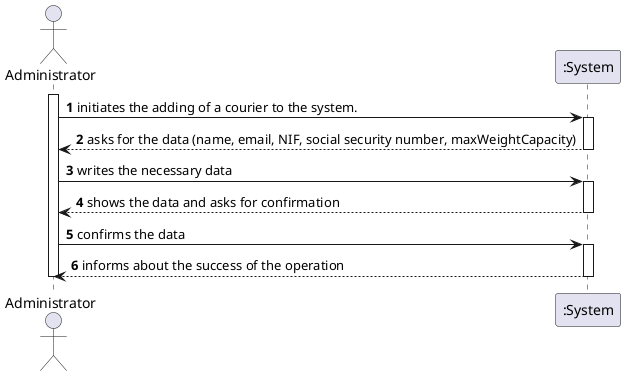 @startuml
autonumber
actor "Administrator" as ADMIN
activate ADMIN
ADMIN-> ":System" : initiates the adding of a courier to the system.
activate ":System"
":System" --> ADMIN : asks for the data (name, email, NIF, social security number, maxWeightCapacity)
deactivate ":System"

ADMIN -> ":System" : writes the necessary data
activate ":System"
":System" --> ADMIN : shows the data and asks for confirmation
deactivate ":System"

ADMIN -> ":System" : confirms the data
activate ":System"
":System" --> ADMIN : informs about the success of the operation
deactivate ":System"

deactivate ADMIN

@enduml